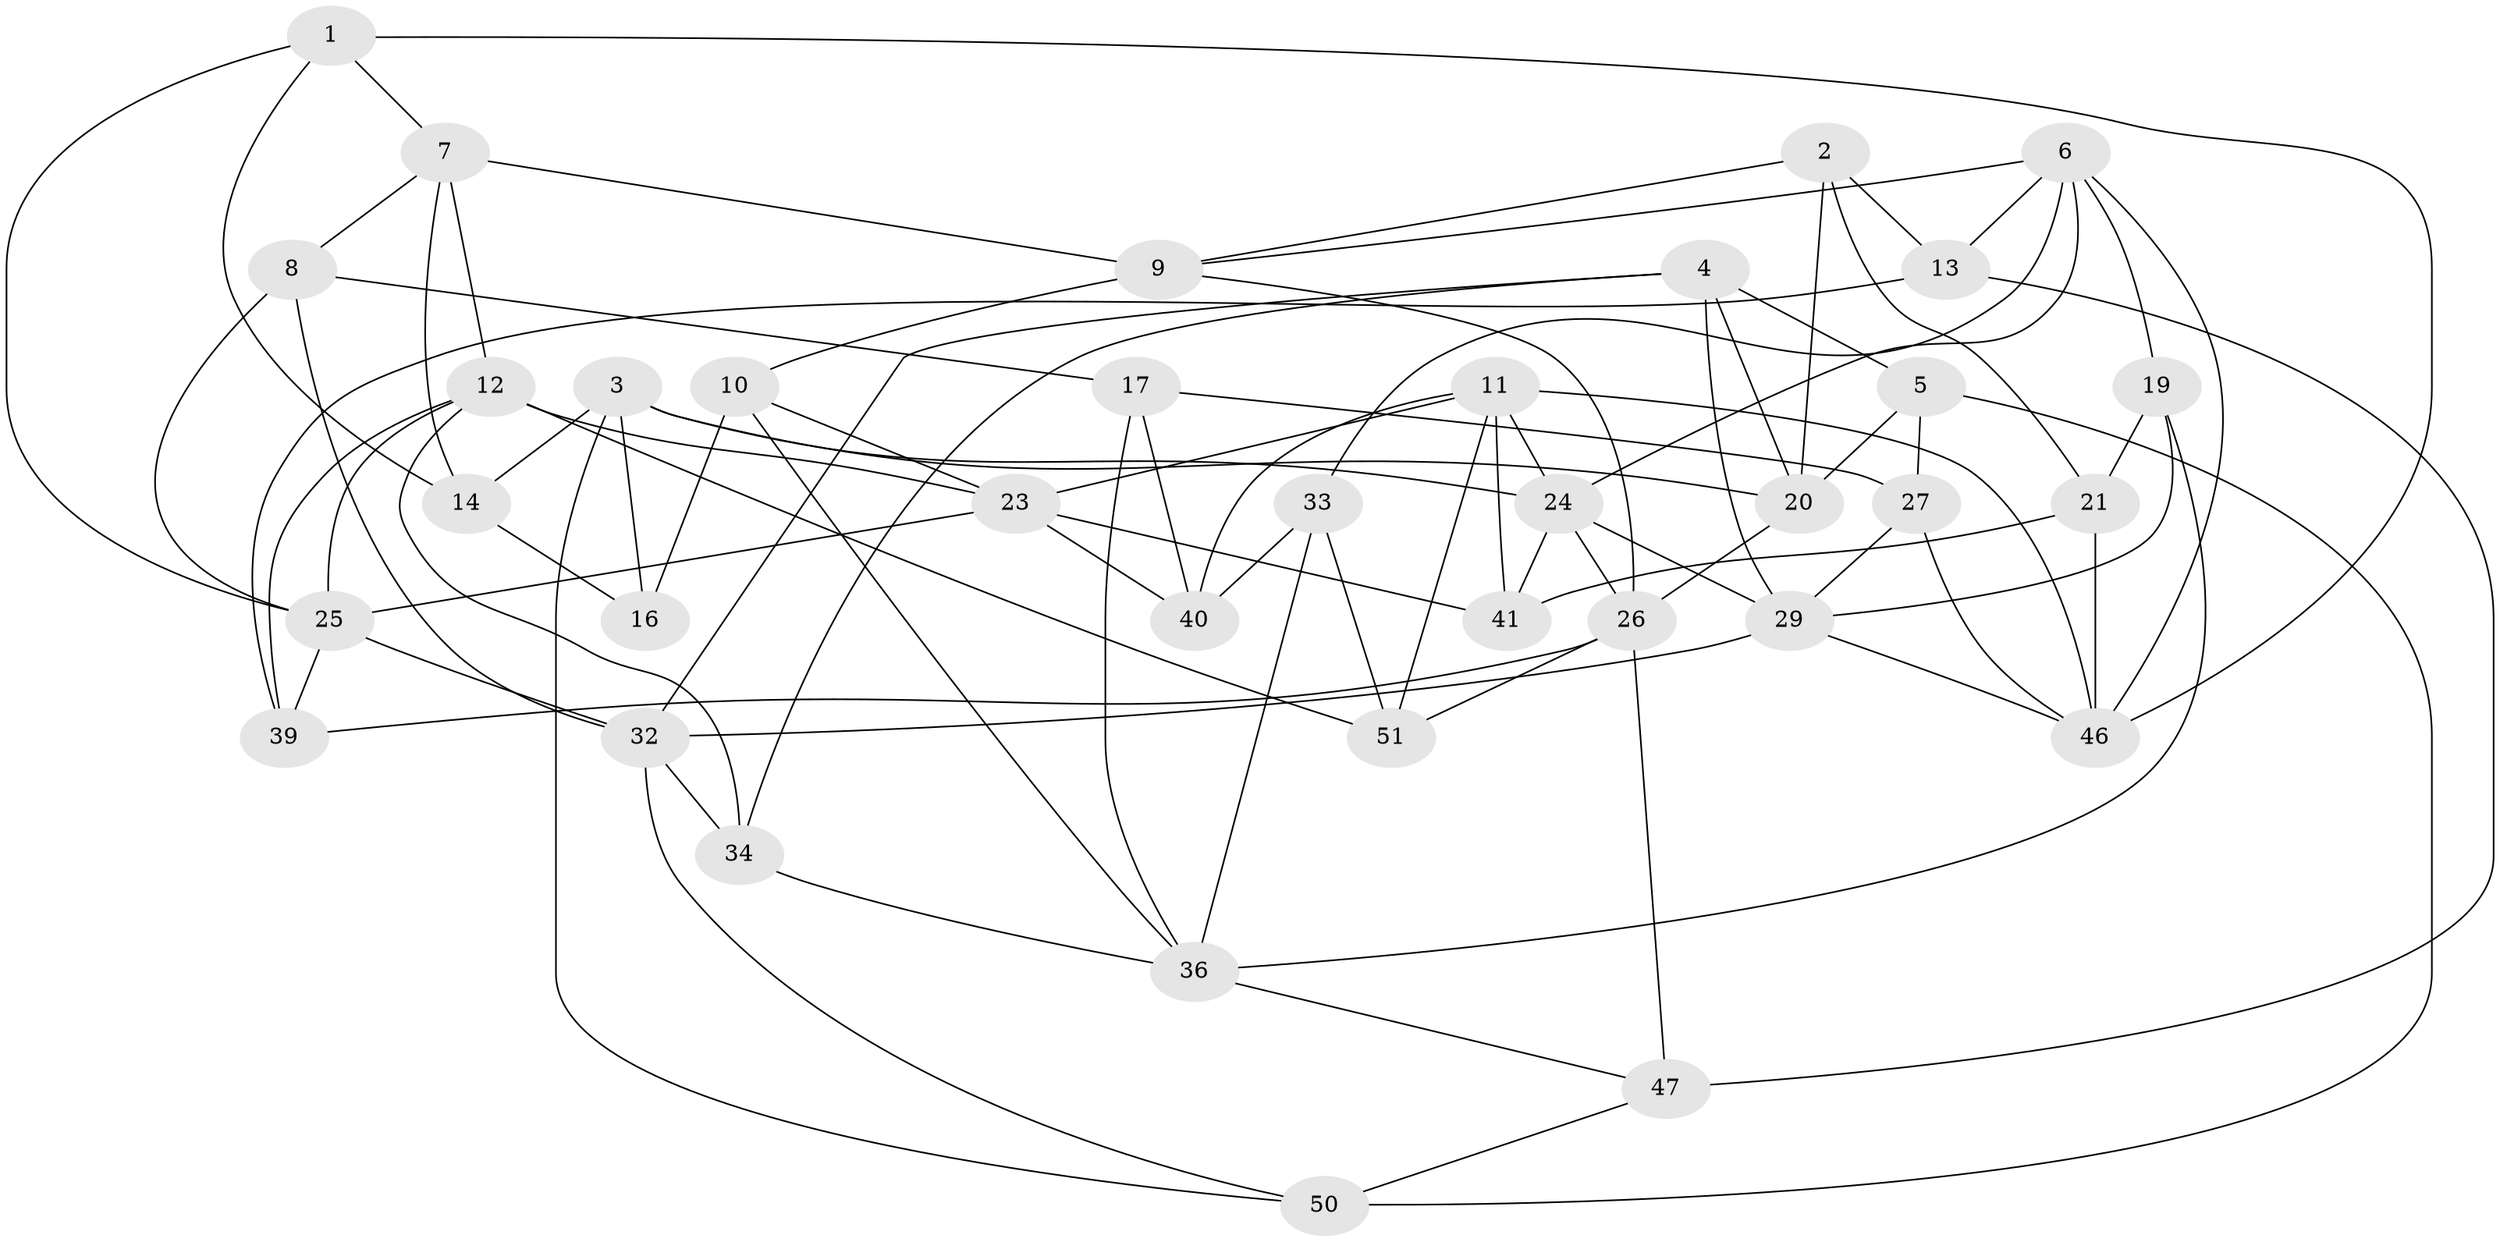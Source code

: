 // original degree distribution, {4: 1.0}
// Generated by graph-tools (version 1.1) at 2025/11/02/27/25 16:11:44]
// undirected, 36 vertices, 85 edges
graph export_dot {
graph [start="1"]
  node [color=gray90,style=filled];
  1;
  2;
  3 [super="+31"];
  4 [super="+15"];
  5;
  6 [super="+30"];
  7 [super="+38"];
  8;
  9 [super="+22"];
  10;
  11 [super="+37"];
  12 [super="+18"];
  13;
  14;
  16;
  17;
  19;
  20 [super="+28"];
  21;
  23 [super="+45"];
  24 [super="+48"];
  25 [super="+42"];
  26 [super="+35"];
  27;
  29 [super="+43"];
  32 [super="+49"];
  33;
  34;
  36 [super="+44"];
  39;
  40;
  41;
  46 [super="+52"];
  47;
  50;
  51;
  1 -- 14;
  1 -- 46;
  1 -- 25;
  1 -- 7;
  2 -- 21;
  2 -- 20;
  2 -- 13;
  2 -- 9;
  3 -- 14;
  3 -- 16 [weight=2];
  3 -- 24;
  3 -- 50;
  3 -- 20;
  4 -- 29;
  4 -- 5;
  4 -- 34;
  4 -- 20 [weight=2];
  4 -- 32;
  5 -- 50;
  5 -- 20;
  5 -- 27;
  6 -- 19;
  6 -- 13;
  6 -- 24;
  6 -- 33;
  6 -- 46;
  6 -- 9;
  7 -- 14;
  7 -- 8;
  7 -- 12;
  7 -- 9 [weight=2];
  8 -- 25;
  8 -- 32;
  8 -- 17;
  9 -- 10;
  9 -- 26;
  10 -- 23;
  10 -- 16;
  10 -- 36;
  11 -- 40;
  11 -- 41;
  11 -- 51;
  11 -- 23;
  11 -- 24;
  11 -- 46;
  12 -- 25;
  12 -- 34;
  12 -- 51;
  12 -- 39;
  12 -- 23;
  13 -- 47;
  13 -- 39;
  14 -- 16;
  17 -- 27;
  17 -- 40;
  17 -- 36;
  19 -- 36;
  19 -- 21;
  19 -- 29;
  20 -- 26;
  21 -- 41;
  21 -- 46;
  23 -- 40;
  23 -- 41;
  23 -- 25;
  24 -- 29;
  24 -- 41;
  24 -- 26;
  25 -- 32;
  25 -- 39;
  26 -- 39;
  26 -- 47;
  26 -- 51;
  27 -- 46;
  27 -- 29;
  29 -- 32;
  29 -- 46;
  32 -- 34;
  32 -- 50;
  33 -- 51;
  33 -- 40;
  33 -- 36;
  34 -- 36;
  36 -- 47;
  47 -- 50;
}
